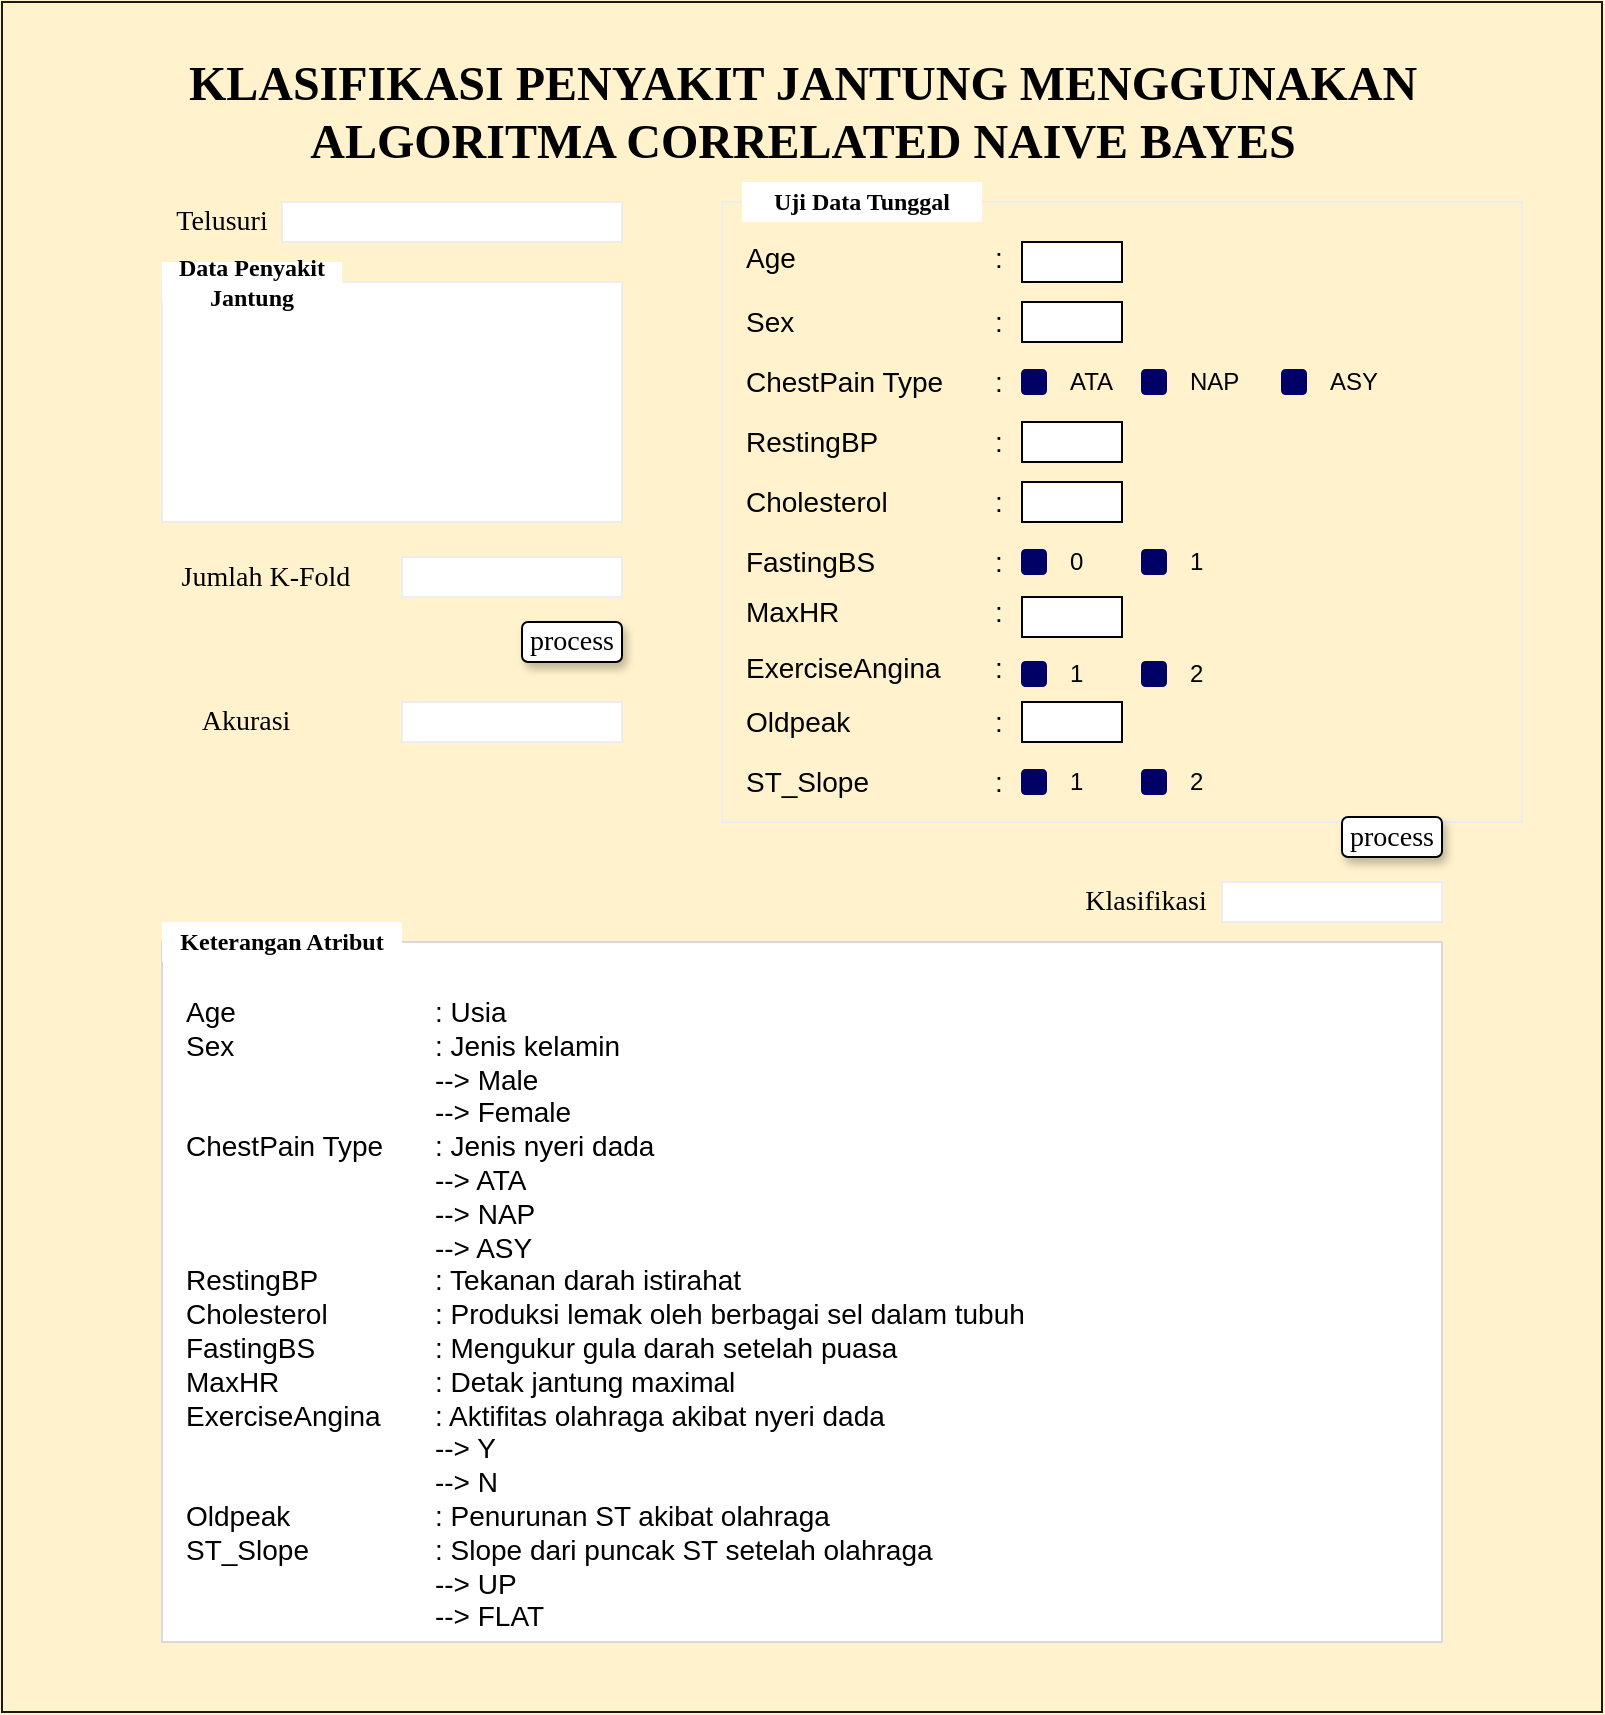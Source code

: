 <mxfile version="20.0.1" type="device"><diagram id="vf8ax1tqzfsc7X8b1VX0" name="Page-1"><mxGraphModel dx="1574" dy="887" grid="1" gridSize="10" guides="1" tooltips="1" connect="1" arrows="1" fold="1" page="1" pageScale="1" pageWidth="827" pageHeight="1169" background="#FFF2CC" math="0" shadow="0"><root><mxCell id="0"/><mxCell id="1" parent="0"/><mxCell id="4w-kXZQZ28PERgeILcwr-1" value="KLASIFIKASI PENYAKIT JANTUNG MENGGUNAKAN&lt;br&gt;ALGORITMA CORRELATED NAIVE BAYES" style="text;strokeColor=none;fillColor=none;html=1;fontSize=24;fontStyle=1;verticalAlign=middle;align=center;fontFamily=Times New Roman;" parent="1" vertex="1"><mxGeometry x="300" y="60" width="600" height="30" as="geometry"/></mxCell><mxCell id="4w-kXZQZ28PERgeILcwr-2" value="" style="rounded=0;whiteSpace=wrap;html=1;fontFamily=Times New Roman;strokeColor=#EDEDED;" parent="1" vertex="1"><mxGeometry x="340" y="120" width="170" height="20" as="geometry"/></mxCell><mxCell id="4w-kXZQZ28PERgeILcwr-3" value="&lt;font style=&quot;font-size: 14px;&quot;&gt;Telusuri&lt;/font&gt;" style="rounded=1;whiteSpace=wrap;html=1;fontFamily=Times New Roman;gradientColor=none;strokeColor=none;fillColor=none;" parent="1" vertex="1"><mxGeometry x="280" y="122.5" width="60" height="15" as="geometry"/></mxCell><mxCell id="4w-kXZQZ28PERgeILcwr-6" value="" style="rounded=0;whiteSpace=wrap;html=1;fontFamily=Times New Roman;gradientColor=none;glass=0;shadow=0;sketch=0;strokeColor=#EDEDED;fillColor=default;" parent="1" vertex="1"><mxGeometry x="280" y="160" width="230" height="120" as="geometry"/></mxCell><mxCell id="4w-kXZQZ28PERgeILcwr-7" value="Data Penyakit Jantung" style="rounded=0;whiteSpace=wrap;html=1;shadow=0;glass=0;sketch=0;fontFamily=Times New Roman;strokeColor=none;fillColor=default;gradientColor=none;fontStyle=1" parent="1" vertex="1"><mxGeometry x="280" y="150" width="90" height="20" as="geometry"/></mxCell><mxCell id="4w-kXZQZ28PERgeILcwr-11" value="&lt;font style=&quot;font-size: 14px;&quot;&gt;Jumlah K-Fold&lt;/font&gt;" style="rounded=1;whiteSpace=wrap;html=1;fontFamily=Times New Roman;gradientColor=none;strokeColor=none;fillColor=none;" parent="1" vertex="1"><mxGeometry x="280" y="300" width="104" height="15" as="geometry"/></mxCell><mxCell id="4w-kXZQZ28PERgeILcwr-12" value="" style="rounded=0;whiteSpace=wrap;html=1;fontFamily=Times New Roman;strokeColor=#EDEDED;" parent="1" vertex="1"><mxGeometry x="400" y="297.5" width="110" height="20" as="geometry"/></mxCell><mxCell id="4w-kXZQZ28PERgeILcwr-15" value="&lt;font style=&quot;font-size: 14px;&quot;&gt;Akurasi&lt;/font&gt;" style="rounded=1;whiteSpace=wrap;html=1;fontFamily=Times New Roman;gradientColor=none;strokeColor=none;fillColor=none;" parent="1" vertex="1"><mxGeometry x="290" y="372.5" width="64" height="15" as="geometry"/></mxCell><mxCell id="4w-kXZQZ28PERgeILcwr-16" value="" style="rounded=0;whiteSpace=wrap;html=1;fontFamily=Times New Roman;strokeColor=#EDEDED;" parent="1" vertex="1"><mxGeometry x="400" y="370" width="110" height="20" as="geometry"/></mxCell><mxCell id="4w-kXZQZ28PERgeILcwr-19" value="process" style="rounded=1;whiteSpace=wrap;html=1;shadow=1;glass=0;sketch=0;fontFamily=Times New Roman;fontSize=14;strokeColor=default;fillColor=default;gradientColor=none;" parent="1" vertex="1"><mxGeometry x="460" y="330" width="50" height="20" as="geometry"/></mxCell><mxCell id="4w-kXZQZ28PERgeILcwr-20" value="" style="rounded=0;whiteSpace=wrap;html=1;shadow=0;glass=0;sketch=0;fontFamily=Helvetica;fontSize=14;strokeColor=#D9D9D9;fillColor=#FFFFFF;gradientColor=none;" parent="1" vertex="1"><mxGeometry x="280" y="490" width="640" height="350" as="geometry"/></mxCell><mxCell id="4w-kXZQZ28PERgeILcwr-21" value="Keterangan Atribut" style="rounded=0;whiteSpace=wrap;html=1;shadow=0;glass=0;sketch=0;fontFamily=Times New Roman;strokeColor=none;fillColor=default;gradientColor=none;fontStyle=1" parent="1" vertex="1"><mxGeometry x="280" y="480" width="120" height="20" as="geometry"/></mxCell><mxCell id="4w-kXZQZ28PERgeILcwr-22" value="Age&lt;span style=&quot;white-space: pre;&quot;&gt;&#9;&lt;/span&gt;&lt;span style=&quot;white-space: pre;&quot;&gt;&#9;&lt;span style=&quot;white-space: pre;&quot;&gt;&#9;&lt;/span&gt;&lt;span style=&quot;white-space: pre;&quot;&gt;&#9;&lt;/span&gt;&lt;/span&gt;: Usia&amp;nbsp;&lt;br&gt;Sex&lt;span style=&quot;white-space: pre;&quot;&gt;&#9;&lt;/span&gt;&lt;span style=&quot;white-space: pre;&quot;&gt;&#9;&lt;span style=&quot;white-space: pre;&quot;&gt;&#9;&lt;/span&gt;&lt;span style=&quot;white-space: pre;&quot;&gt;&#9;&lt;/span&gt;&lt;/span&gt;: Jenis kelamin&lt;br&gt;&lt;span style=&quot;white-space: pre;&quot;&gt;&#9;&lt;/span&gt;&lt;span style=&quot;white-space: pre;&quot;&gt;&#9;&lt;/span&gt;&lt;span style=&quot;white-space: pre;&quot;&gt;&#9;&lt;/span&gt;&lt;span style=&quot;white-space: pre;&quot;&gt;&#9;&lt;/span&gt;--&amp;gt; Male&lt;br&gt;&lt;span style=&quot;white-space: pre;&quot;&gt;&#9;&lt;/span&gt;&lt;span style=&quot;white-space: pre;&quot;&gt;&#9;&lt;/span&gt;&lt;span style=&quot;white-space: pre;&quot;&gt;&#9;&lt;/span&gt;&lt;span style=&quot;white-space: pre;&quot;&gt;&#9;&lt;/span&gt;--&amp;gt; Female&lt;br&gt;ChestPain Type&amp;nbsp;&lt;span style=&quot;white-space: pre;&quot;&gt;&#9;&lt;/span&gt;: Jenis nyeri dada&lt;br&gt;&lt;span style=&quot;white-space: pre;&quot;&gt;&#9;&lt;/span&gt;&lt;span style=&quot;white-space: pre;&quot;&gt;&#9;&lt;/span&gt;&lt;span style=&quot;white-space: pre;&quot;&gt;&#9;&lt;/span&gt;&lt;span style=&quot;white-space: pre;&quot;&gt;&#9;&lt;/span&gt;--&amp;gt; ATA&lt;br&gt;&lt;span style=&quot;white-space: pre;&quot;&gt;&#9;&lt;/span&gt;&lt;span style=&quot;white-space: pre;&quot;&gt;&#9;&lt;/span&gt;&lt;span style=&quot;white-space: pre;&quot;&gt;&#9;&lt;/span&gt;&lt;span style=&quot;white-space: pre;&quot;&gt;&#9;&lt;/span&gt;--&amp;gt; NAP&lt;br&gt;&lt;span style=&quot;white-space: pre;&quot;&gt;&#9;&lt;/span&gt;&lt;span style=&quot;white-space: pre;&quot;&gt;&#9;&lt;/span&gt;&lt;span style=&quot;white-space: pre;&quot;&gt;&#9;&lt;/span&gt;&lt;span style=&quot;white-space: pre;&quot;&gt;&#9;&lt;/span&gt;--&amp;gt; ASY&lt;br&gt;RestingBP&lt;span style=&quot;white-space: pre;&quot;&gt;&#9;&lt;/span&gt;&lt;span style=&quot;white-space: pre;&quot;&gt;&#9;&lt;/span&gt;: Tekanan darah istirahat&lt;br&gt;Cholesterol&lt;span style=&quot;white-space: pre;&quot;&gt;&#9;&lt;/span&gt;&lt;span style=&quot;white-space: pre;&quot;&gt;&#9;&lt;/span&gt;: Produksi lemak oleh berbagai sel dalam tubuh&lt;br&gt;FastingBS&lt;span style=&quot;white-space: pre;&quot;&gt;&#9;&lt;/span&gt;&lt;span style=&quot;white-space: pre;&quot;&gt;&#9;&lt;/span&gt;: Mengukur gula darah setelah puasa&lt;br&gt;MaxHR&lt;span style=&quot;white-space: pre;&quot;&gt;&#9;&lt;/span&gt;&lt;span style=&quot;white-space: pre;&quot;&gt;&#9;&lt;/span&gt;&lt;span style=&quot;white-space: pre;&quot;&gt;&#9;&lt;/span&gt;: Detak jantung maximal&lt;br&gt;ExerciseAngina&lt;span style=&quot;white-space: pre;&quot;&gt;&#9;&lt;/span&gt;: Aktifitas olahraga akibat nyeri dada&lt;br&gt;&lt;span style=&quot;white-space: pre;&quot;&gt;&#9;&lt;/span&gt;&lt;span style=&quot;white-space: pre;&quot;&gt;&#9;&lt;/span&gt;&lt;span style=&quot;white-space: pre;&quot;&gt;&#9;&lt;/span&gt;&lt;span style=&quot;white-space: pre;&quot;&gt;&#9;&lt;/span&gt;--&amp;gt; Y&lt;br&gt;&lt;span style=&quot;white-space: pre;&quot;&gt;&#9;&lt;/span&gt;&lt;span style=&quot;white-space: pre;&quot;&gt;&#9;&lt;/span&gt;&lt;span style=&quot;white-space: pre;&quot;&gt;&#9;&lt;/span&gt;&lt;span style=&quot;white-space: pre;&quot;&gt;&#9;&lt;/span&gt;--&amp;gt; N&lt;br&gt;Oldpeak&lt;span style=&quot;white-space: pre;&quot;&gt;&#9;&lt;/span&gt;&lt;span style=&quot;white-space: pre;&quot;&gt;&#9;&lt;/span&gt;&lt;span style=&quot;white-space: pre;&quot;&gt;&#9;&lt;/span&gt;: Penurunan ST akibat olahraga&lt;br&gt;ST_Slope&lt;span style=&quot;white-space: pre;&quot;&gt;&#9;&lt;/span&gt;&lt;span style=&quot;white-space: pre;&quot;&gt;&#9;&lt;/span&gt;: Slope dari puncak ST setelah olahraga&lt;br&gt;&lt;span style=&quot;white-space: pre;&quot;&gt;&#9;&lt;/span&gt;&lt;span style=&quot;white-space: pre;&quot;&gt;&#9;&lt;/span&gt;&lt;span style=&quot;white-space: pre;&quot;&gt;&#9;&lt;/span&gt;&lt;span style=&quot;white-space: pre;&quot;&gt;&#9;&lt;/span&gt;--&amp;gt; UP&lt;br&gt;&lt;span style=&quot;white-space: pre;&quot;&gt;&#9;&lt;/span&gt;&lt;span style=&quot;white-space: pre;&quot;&gt;&#9;&lt;/span&gt;&lt;span style=&quot;white-space: pre;&quot;&gt;&#9;&lt;/span&gt;&lt;span style=&quot;white-space: pre;&quot;&gt;&#9;&lt;/span&gt;--&amp;gt; FLAT" style="text;html=1;strokeColor=none;fillColor=none;align=left;verticalAlign=top;whiteSpace=wrap;rounded=0;shadow=0;glass=0;sketch=0;fontFamily=Helvetica;fontSize=14;" parent="1" vertex="1"><mxGeometry x="290" y="510" width="470" height="330" as="geometry"/></mxCell><mxCell id="4w-kXZQZ28PERgeILcwr-24" value="" style="rounded=0;whiteSpace=wrap;html=1;shadow=0;glass=0;sketch=0;fontFamily=Helvetica;fontSize=14;strokeColor=#EDEDED;fillColor=none;gradientColor=none;" parent="1" vertex="1"><mxGeometry x="560" y="120" width="400" height="310" as="geometry"/></mxCell><mxCell id="4w-kXZQZ28PERgeILcwr-25" value="Uji Data Tunggal" style="rounded=0;whiteSpace=wrap;html=1;shadow=0;glass=0;sketch=0;fontFamily=Times New Roman;strokeColor=none;fillColor=default;gradientColor=none;fontStyle=1" parent="1" vertex="1"><mxGeometry x="570" y="110" width="120" height="20" as="geometry"/></mxCell><mxCell id="4w-kXZQZ28PERgeILcwr-26" value="Age&lt;span style=&quot;white-space: pre;&quot;&gt;&#9;&lt;/span&gt;&lt;span style=&quot;white-space: pre;&quot;&gt;&#9;&lt;span style=&quot;white-space: pre;&quot;&gt;&#9;&lt;/span&gt;&lt;span style=&quot;white-space: pre;&quot;&gt;&#9;&lt;/span&gt;&lt;/span&gt;:" style="text;html=1;strokeColor=none;fillColor=none;align=left;verticalAlign=middle;whiteSpace=wrap;rounded=0;shadow=0;glass=0;sketch=0;fontFamily=Helvetica;fontSize=14;" parent="1" vertex="1"><mxGeometry x="570" y="137.5" width="140" height="20" as="geometry"/></mxCell><mxCell id="4w-kXZQZ28PERgeILcwr-27" value="ChestPain Type&lt;span style=&quot;white-space: pre;&quot;&gt;&#9;&lt;/span&gt;:" style="text;html=1;strokeColor=none;fillColor=none;align=left;verticalAlign=middle;whiteSpace=wrap;rounded=0;shadow=0;glass=0;sketch=0;fontFamily=Helvetica;fontSize=14;" parent="1" vertex="1"><mxGeometry x="570" y="200" width="140" height="20" as="geometry"/></mxCell><mxCell id="4w-kXZQZ28PERgeILcwr-28" value="ExerciseAngina&lt;span style=&quot;white-space: pre;&quot;&gt;&#9;&lt;/span&gt;:" style="text;html=1;strokeColor=none;fillColor=none;align=left;verticalAlign=middle;whiteSpace=wrap;rounded=0;shadow=0;glass=0;sketch=0;fontFamily=Helvetica;fontSize=14;" parent="1" vertex="1"><mxGeometry x="570" y="342.5" width="140" height="20" as="geometry"/></mxCell><mxCell id="4w-kXZQZ28PERgeILcwr-29" value="Sex&lt;span style=&quot;white-space: pre;&quot;&gt;&#9;&lt;/span&gt;&lt;span style=&quot;white-space: pre;&quot;&gt;&#9;&lt;span style=&quot;white-space: pre;&quot;&gt;&#9;&lt;/span&gt;&lt;span style=&quot;white-space: pre;&quot;&gt;&#9;&lt;/span&gt;&lt;/span&gt;:" style="text;html=1;strokeColor=none;fillColor=none;align=left;verticalAlign=middle;whiteSpace=wrap;rounded=0;shadow=0;glass=0;sketch=0;fontFamily=Helvetica;fontSize=14;" parent="1" vertex="1"><mxGeometry x="570" y="170" width="140" height="20" as="geometry"/></mxCell><mxCell id="4w-kXZQZ28PERgeILcwr-31" value="RestingBP&lt;span style=&quot;white-space: pre;&quot;&gt;&lt;span style=&quot;white-space: pre;&quot;&gt;&#9;&lt;/span&gt;&lt;span style=&quot;white-space: pre;&quot;&gt;&#9;&lt;/span&gt;&lt;/span&gt;:" style="text;html=1;strokeColor=none;fillColor=none;align=left;verticalAlign=middle;whiteSpace=wrap;rounded=0;shadow=0;glass=0;sketch=0;fontFamily=Helvetica;fontSize=14;" parent="1" vertex="1"><mxGeometry x="570" y="230" width="140" height="20" as="geometry"/></mxCell><mxCell id="4w-kXZQZ28PERgeILcwr-32" value="Cholesterol&lt;span style=&quot;white-space: pre;&quot;&gt;&lt;span style=&quot;white-space: pre;&quot;&gt;&#9;&lt;/span&gt;&lt;span style=&quot;white-space: pre;&quot;&gt;&#9;&lt;/span&gt;&lt;/span&gt;:" style="text;html=1;strokeColor=none;fillColor=none;align=left;verticalAlign=middle;whiteSpace=wrap;rounded=0;shadow=0;glass=0;sketch=0;fontFamily=Helvetica;fontSize=14;" parent="1" vertex="1"><mxGeometry x="570" y="260" width="140" height="20" as="geometry"/></mxCell><mxCell id="4w-kXZQZ28PERgeILcwr-33" value="FastingBS&lt;span style=&quot;white-space: pre;&quot;&gt;&lt;span style=&quot;white-space: pre;&quot;&gt;&#9;&lt;/span&gt;&lt;span style=&quot;white-space: pre;&quot;&gt;&#9;&lt;/span&gt;&lt;/span&gt;:" style="text;html=1;strokeColor=none;fillColor=none;align=left;verticalAlign=middle;whiteSpace=wrap;rounded=0;shadow=0;glass=0;sketch=0;fontFamily=Helvetica;fontSize=14;" parent="1" vertex="1"><mxGeometry x="570" y="290" width="140" height="20" as="geometry"/></mxCell><mxCell id="4w-kXZQZ28PERgeILcwr-34" value="MaxHR&lt;span style=&quot;white-space: pre;&quot;&gt;&#9;&lt;/span&gt;&lt;span style=&quot;white-space: pre;&quot;&gt;&#9;&lt;span style=&quot;white-space: pre;&quot;&gt;&#9;&lt;/span&gt;&lt;/span&gt;:" style="text;html=1;strokeColor=none;fillColor=none;align=left;verticalAlign=middle;whiteSpace=wrap;rounded=0;shadow=0;glass=0;sketch=0;fontFamily=Helvetica;fontSize=14;" parent="1" vertex="1"><mxGeometry x="570" y="315" width="140" height="20" as="geometry"/></mxCell><mxCell id="4w-kXZQZ28PERgeILcwr-35" value="Oldpeak&lt;span style=&quot;white-space: pre;&quot;&gt;&#9;&lt;/span&gt;&lt;span style=&quot;white-space: pre;&quot;&gt;&#9;&lt;span style=&quot;white-space: pre;&quot;&gt;&#9;&lt;/span&gt;&lt;/span&gt;:" style="text;html=1;strokeColor=none;fillColor=none;align=left;verticalAlign=middle;whiteSpace=wrap;rounded=0;shadow=0;glass=0;sketch=0;fontFamily=Helvetica;fontSize=14;" parent="1" vertex="1"><mxGeometry x="570" y="370" width="140" height="20" as="geometry"/></mxCell><mxCell id="4w-kXZQZ28PERgeILcwr-36" value="ST_Slope&lt;span style=&quot;white-space: pre;&quot;&gt;&lt;span style=&quot;white-space: pre;&quot;&gt;&#9;&lt;/span&gt;&lt;span style=&quot;white-space: pre;&quot;&gt;&#9;&lt;/span&gt;&lt;/span&gt;:" style="text;html=1;strokeColor=none;fillColor=none;align=left;verticalAlign=middle;whiteSpace=wrap;rounded=0;shadow=0;glass=0;sketch=0;fontFamily=Helvetica;fontSize=14;" parent="1" vertex="1"><mxGeometry x="570" y="400" width="140" height="20" as="geometry"/></mxCell><mxCell id="4w-kXZQZ28PERgeILcwr-44" value="" style="rounded=0;whiteSpace=wrap;html=1;shadow=0;glass=0;sketch=0;fontFamily=Helvetica;fontSize=14;strokeColor=default;fillColor=default;gradientColor=none;" parent="1" vertex="1"><mxGeometry x="710" y="140" width="50" height="20" as="geometry"/></mxCell><mxCell id="4w-kXZQZ28PERgeILcwr-45" value="" style="rounded=0;whiteSpace=wrap;html=1;shadow=0;glass=0;sketch=0;fontFamily=Helvetica;fontSize=14;strokeColor=default;fillColor=default;gradientColor=none;" parent="1" vertex="1"><mxGeometry x="710" y="170" width="50" height="20" as="geometry"/></mxCell><mxCell id="4w-kXZQZ28PERgeILcwr-59" value="ATA" style="rounded=1;fillColor=#000066;strokeColor=#000066;align=left;verticalAlign=middle;fontStyle=0;fontSize=12;labelPosition=right;verticalLabelPosition=middle;spacingLeft=10;html=1;shadow=0;dashed=0;glass=0;sketch=0;fontFamily=Helvetica;" parent="1" vertex="1"><mxGeometry x="710" y="204" width="12" height="12" as="geometry"/></mxCell><mxCell id="4w-kXZQZ28PERgeILcwr-65" value="NAP" style="rounded=1;fillColor=#000066;strokeColor=#000066;align=left;verticalAlign=middle;fontStyle=0;fontSize=12;labelPosition=right;verticalLabelPosition=middle;spacingLeft=10;html=1;shadow=0;dashed=0;glass=0;sketch=0;fontFamily=Helvetica;" parent="1" vertex="1"><mxGeometry x="770" y="204" width="12" height="12" as="geometry"/></mxCell><mxCell id="4w-kXZQZ28PERgeILcwr-66" value="ASY" style="rounded=1;fillColor=#000066;strokeColor=#000066;align=left;verticalAlign=middle;fontStyle=0;fontSize=12;labelPosition=right;verticalLabelPosition=middle;spacingLeft=10;html=1;shadow=0;dashed=0;glass=0;sketch=0;fontFamily=Helvetica;" parent="1" vertex="1"><mxGeometry x="840" y="204" width="12" height="12" as="geometry"/></mxCell><mxCell id="4w-kXZQZ28PERgeILcwr-69" value="" style="rounded=0;whiteSpace=wrap;html=1;shadow=0;glass=0;sketch=0;fontFamily=Helvetica;fontSize=14;strokeColor=default;fillColor=default;gradientColor=none;" parent="1" vertex="1"><mxGeometry x="710" y="230" width="50" height="20" as="geometry"/></mxCell><mxCell id="4w-kXZQZ28PERgeILcwr-70" value="" style="rounded=0;whiteSpace=wrap;html=1;shadow=0;glass=0;sketch=0;fontFamily=Helvetica;fontSize=14;strokeColor=default;fillColor=default;gradientColor=none;" parent="1" vertex="1"><mxGeometry x="710" y="260" width="50" height="20" as="geometry"/></mxCell><mxCell id="4w-kXZQZ28PERgeILcwr-73" value="0" style="rounded=1;fillColor=#000066;strokeColor=#000066;align=left;verticalAlign=middle;fontStyle=0;fontSize=12;labelPosition=right;verticalLabelPosition=middle;spacingLeft=10;html=1;shadow=0;dashed=0;glass=0;sketch=0;fontFamily=Helvetica;" parent="1" vertex="1"><mxGeometry x="710" y="294" width="12" height="12" as="geometry"/></mxCell><mxCell id="4w-kXZQZ28PERgeILcwr-78" value="1" style="rounded=1;fillColor=#000066;strokeColor=#000066;align=left;verticalAlign=middle;fontStyle=0;fontSize=12;labelPosition=right;verticalLabelPosition=middle;spacingLeft=10;html=1;shadow=0;dashed=0;glass=0;sketch=0;fontFamily=Helvetica;" parent="1" vertex="1"><mxGeometry x="770" y="294" width="12" height="12" as="geometry"/></mxCell><mxCell id="4w-kXZQZ28PERgeILcwr-83" value="" style="rounded=0;whiteSpace=wrap;html=1;shadow=0;glass=0;sketch=0;fontFamily=Helvetica;fontSize=14;strokeColor=default;fillColor=default;gradientColor=none;" parent="1" vertex="1"><mxGeometry x="710" y="317.5" width="50" height="20" as="geometry"/></mxCell><mxCell id="4w-kXZQZ28PERgeILcwr-86" value="1" style="rounded=1;fillColor=#000066;strokeColor=#000066;align=left;verticalAlign=middle;fontStyle=0;fontSize=12;labelPosition=right;verticalLabelPosition=middle;spacingLeft=10;html=1;shadow=0;dashed=0;glass=0;sketch=0;fontFamily=Helvetica;" parent="1" vertex="1"><mxGeometry x="710" y="350" width="12" height="12" as="geometry"/></mxCell><mxCell id="4w-kXZQZ28PERgeILcwr-91" value="2" style="rounded=1;fillColor=#000066;strokeColor=#000066;align=left;verticalAlign=middle;fontStyle=0;fontSize=12;labelPosition=right;verticalLabelPosition=middle;spacingLeft=10;html=1;shadow=0;dashed=0;glass=0;sketch=0;fontFamily=Helvetica;" parent="1" vertex="1"><mxGeometry x="770" y="350" width="12" height="12" as="geometry"/></mxCell><mxCell id="4w-kXZQZ28PERgeILcwr-93" value="" style="rounded=0;whiteSpace=wrap;html=1;shadow=0;glass=0;sketch=0;fontFamily=Helvetica;fontSize=14;strokeColor=default;fillColor=default;gradientColor=none;" parent="1" vertex="1"><mxGeometry x="710" y="370" width="50" height="20" as="geometry"/></mxCell><mxCell id="4w-kXZQZ28PERgeILcwr-95" value="1" style="rounded=1;fillColor=#000066;strokeColor=#000066;align=left;verticalAlign=middle;fontStyle=0;fontSize=12;labelPosition=right;verticalLabelPosition=middle;spacingLeft=10;html=1;shadow=0;dashed=0;glass=0;sketch=0;fontFamily=Helvetica;" parent="1" vertex="1"><mxGeometry x="710" y="404" width="12" height="12" as="geometry"/></mxCell><mxCell id="4w-kXZQZ28PERgeILcwr-96" value="2" style="rounded=1;fillColor=#000066;strokeColor=#000066;align=left;verticalAlign=middle;fontStyle=0;fontSize=12;labelPosition=right;verticalLabelPosition=middle;spacingLeft=10;html=1;shadow=0;dashed=0;glass=0;sketch=0;fontFamily=Helvetica;" parent="1" vertex="1"><mxGeometry x="770" y="404" width="12" height="12" as="geometry"/></mxCell><mxCell id="4w-kXZQZ28PERgeILcwr-99" value="" style="rounded=0;whiteSpace=wrap;html=1;shadow=0;glass=0;sketch=0;fontFamily=Helvetica;fontSize=14;strokeColor=#1A1A1A;fillColor=none;gradientColor=none;" parent="1" vertex="1"><mxGeometry x="200" y="20" width="800" height="855" as="geometry"/></mxCell><mxCell id="hbvsGYLsvELBSG9pQe19-1" value="&lt;span style=&quot;font-size: 14px;&quot;&gt;Klasifikasi&lt;/span&gt;" style="rounded=1;whiteSpace=wrap;html=1;fontFamily=Times New Roman;gradientColor=none;strokeColor=none;fillColor=none;" parent="1" vertex="1"><mxGeometry x="740" y="462.5" width="64" height="15" as="geometry"/></mxCell><mxCell id="hbvsGYLsvELBSG9pQe19-2" value="" style="rounded=0;whiteSpace=wrap;html=1;fontFamily=Times New Roman;strokeColor=#EDEDED;" parent="1" vertex="1"><mxGeometry x="810" y="460" width="110" height="20" as="geometry"/></mxCell><mxCell id="xxFh2pVOxPD8qtTEw6eQ-1" value="process" style="rounded=1;whiteSpace=wrap;html=1;shadow=1;glass=0;sketch=0;fontFamily=Times New Roman;fontSize=14;strokeColor=default;fillColor=default;gradientColor=none;" vertex="1" parent="1"><mxGeometry x="870" y="427.5" width="50" height="20" as="geometry"/></mxCell></root></mxGraphModel></diagram></mxfile>